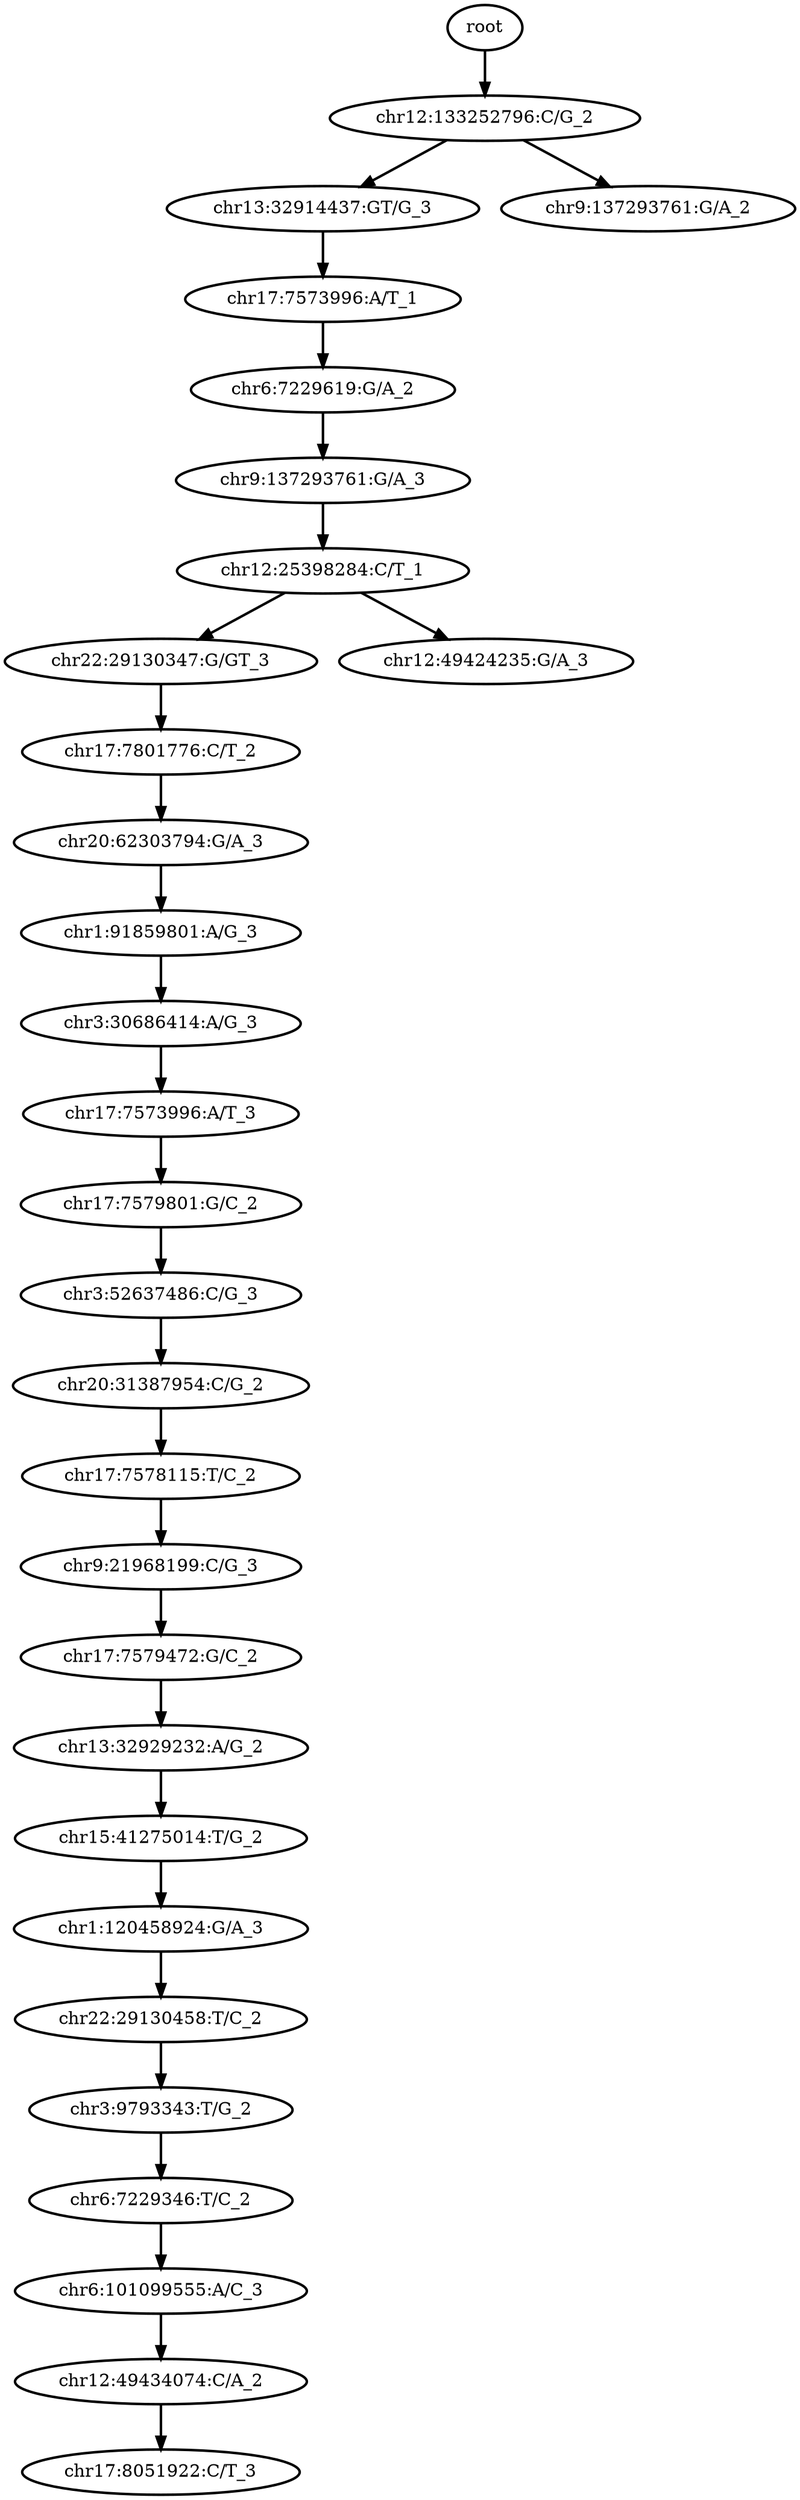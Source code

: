 digraph N {
	overlap="false"
	rankdir="TB"
	0 [label="root", style="bold"];
	1 [label="chr12:133252796:C/G_2", style="bold"];
	2 [label="chr13:32914437:GT/G_3", style="bold"];
	3 [label="chr17:7573996:A/T_1", style="bold"];
	4 [label="chr6:7229619:G/A_2", style="bold"];
	5 [label="chr9:137293761:G/A_3", style="bold"];
	6 [label="chr12:25398284:C/T_1", style="bold"];
	7 [label="chr22:29130347:G/GT_3", style="bold"];
	8 [label="chr17:7801776:C/T_2", style="bold"];
	9 [label="chr20:62303794:G/A_3", style="bold"];
	10 [label="chr1:91859801:A/G_3", style="bold"];
	11 [label="chr3:30686414:A/G_3", style="bold"];
	12 [label="chr17:7573996:A/T_3", style="bold"];
	13 [label="chr17:7579801:G/C_2", style="bold"];
	14 [label="chr3:52637486:C/G_3", style="bold"];
	15 [label="chr20:31387954:C/G_2", style="bold"];
	16 [label="chr17:7578115:T/C_2", style="bold"];
	17 [label="chr9:21968199:C/G_3", style="bold"];
	18 [label="chr17:7579472:G/C_2", style="bold"];
	19 [label="chr13:32929232:A/G_2", style="bold"];
	20 [label="chr15:41275014:T/G_2", style="bold"];
	21 [label="chr1:120458924:G/A_3", style="bold"];
	22 [label="chr22:29130458:T/C_2", style="bold"];
	23 [label="chr3:9793343:T/G_2", style="bold"];
	24 [label="chr6:7229346:T/C_2", style="bold"];
	25 [label="chr6:101099555:A/C_3", style="bold"];
	26 [label="chr12:49434074:C/A_2", style="bold"];
	27 [label="chr17:8051922:C/T_3", style="bold"];
	28 [label="chr9:137293761:G/A_2", style="bold"];
	29 [label="chr12:49424235:G/A_3", style="bold"];
	0 -> 1 [style="bold"];
	1 -> 2 [style="bold"];
	1 -> 28 [style="bold"];
	2 -> 3 [style="bold"];
	3 -> 4 [style="bold"];
	4 -> 5 [style="bold"];
	5 -> 6 [style="bold"];
	6 -> 7 [style="bold"];
	6 -> 29 [style="bold"];
	7 -> 8 [style="bold"];
	8 -> 9 [style="bold"];
	9 -> 10 [style="bold"];
	10 -> 11 [style="bold"];
	11 -> 12 [style="bold"];
	12 -> 13 [style="bold"];
	13 -> 14 [style="bold"];
	14 -> 15 [style="bold"];
	15 -> 16 [style="bold"];
	16 -> 17 [style="bold"];
	17 -> 18 [style="bold"];
	18 -> 19 [style="bold"];
	19 -> 20 [style="bold"];
	20 -> 21 [style="bold"];
	21 -> 22 [style="bold"];
	22 -> 23 [style="bold"];
	23 -> 24 [style="bold"];
	24 -> 25 [style="bold"];
	25 -> 26 [style="bold"];
	26 -> 27 [style="bold"];
}
